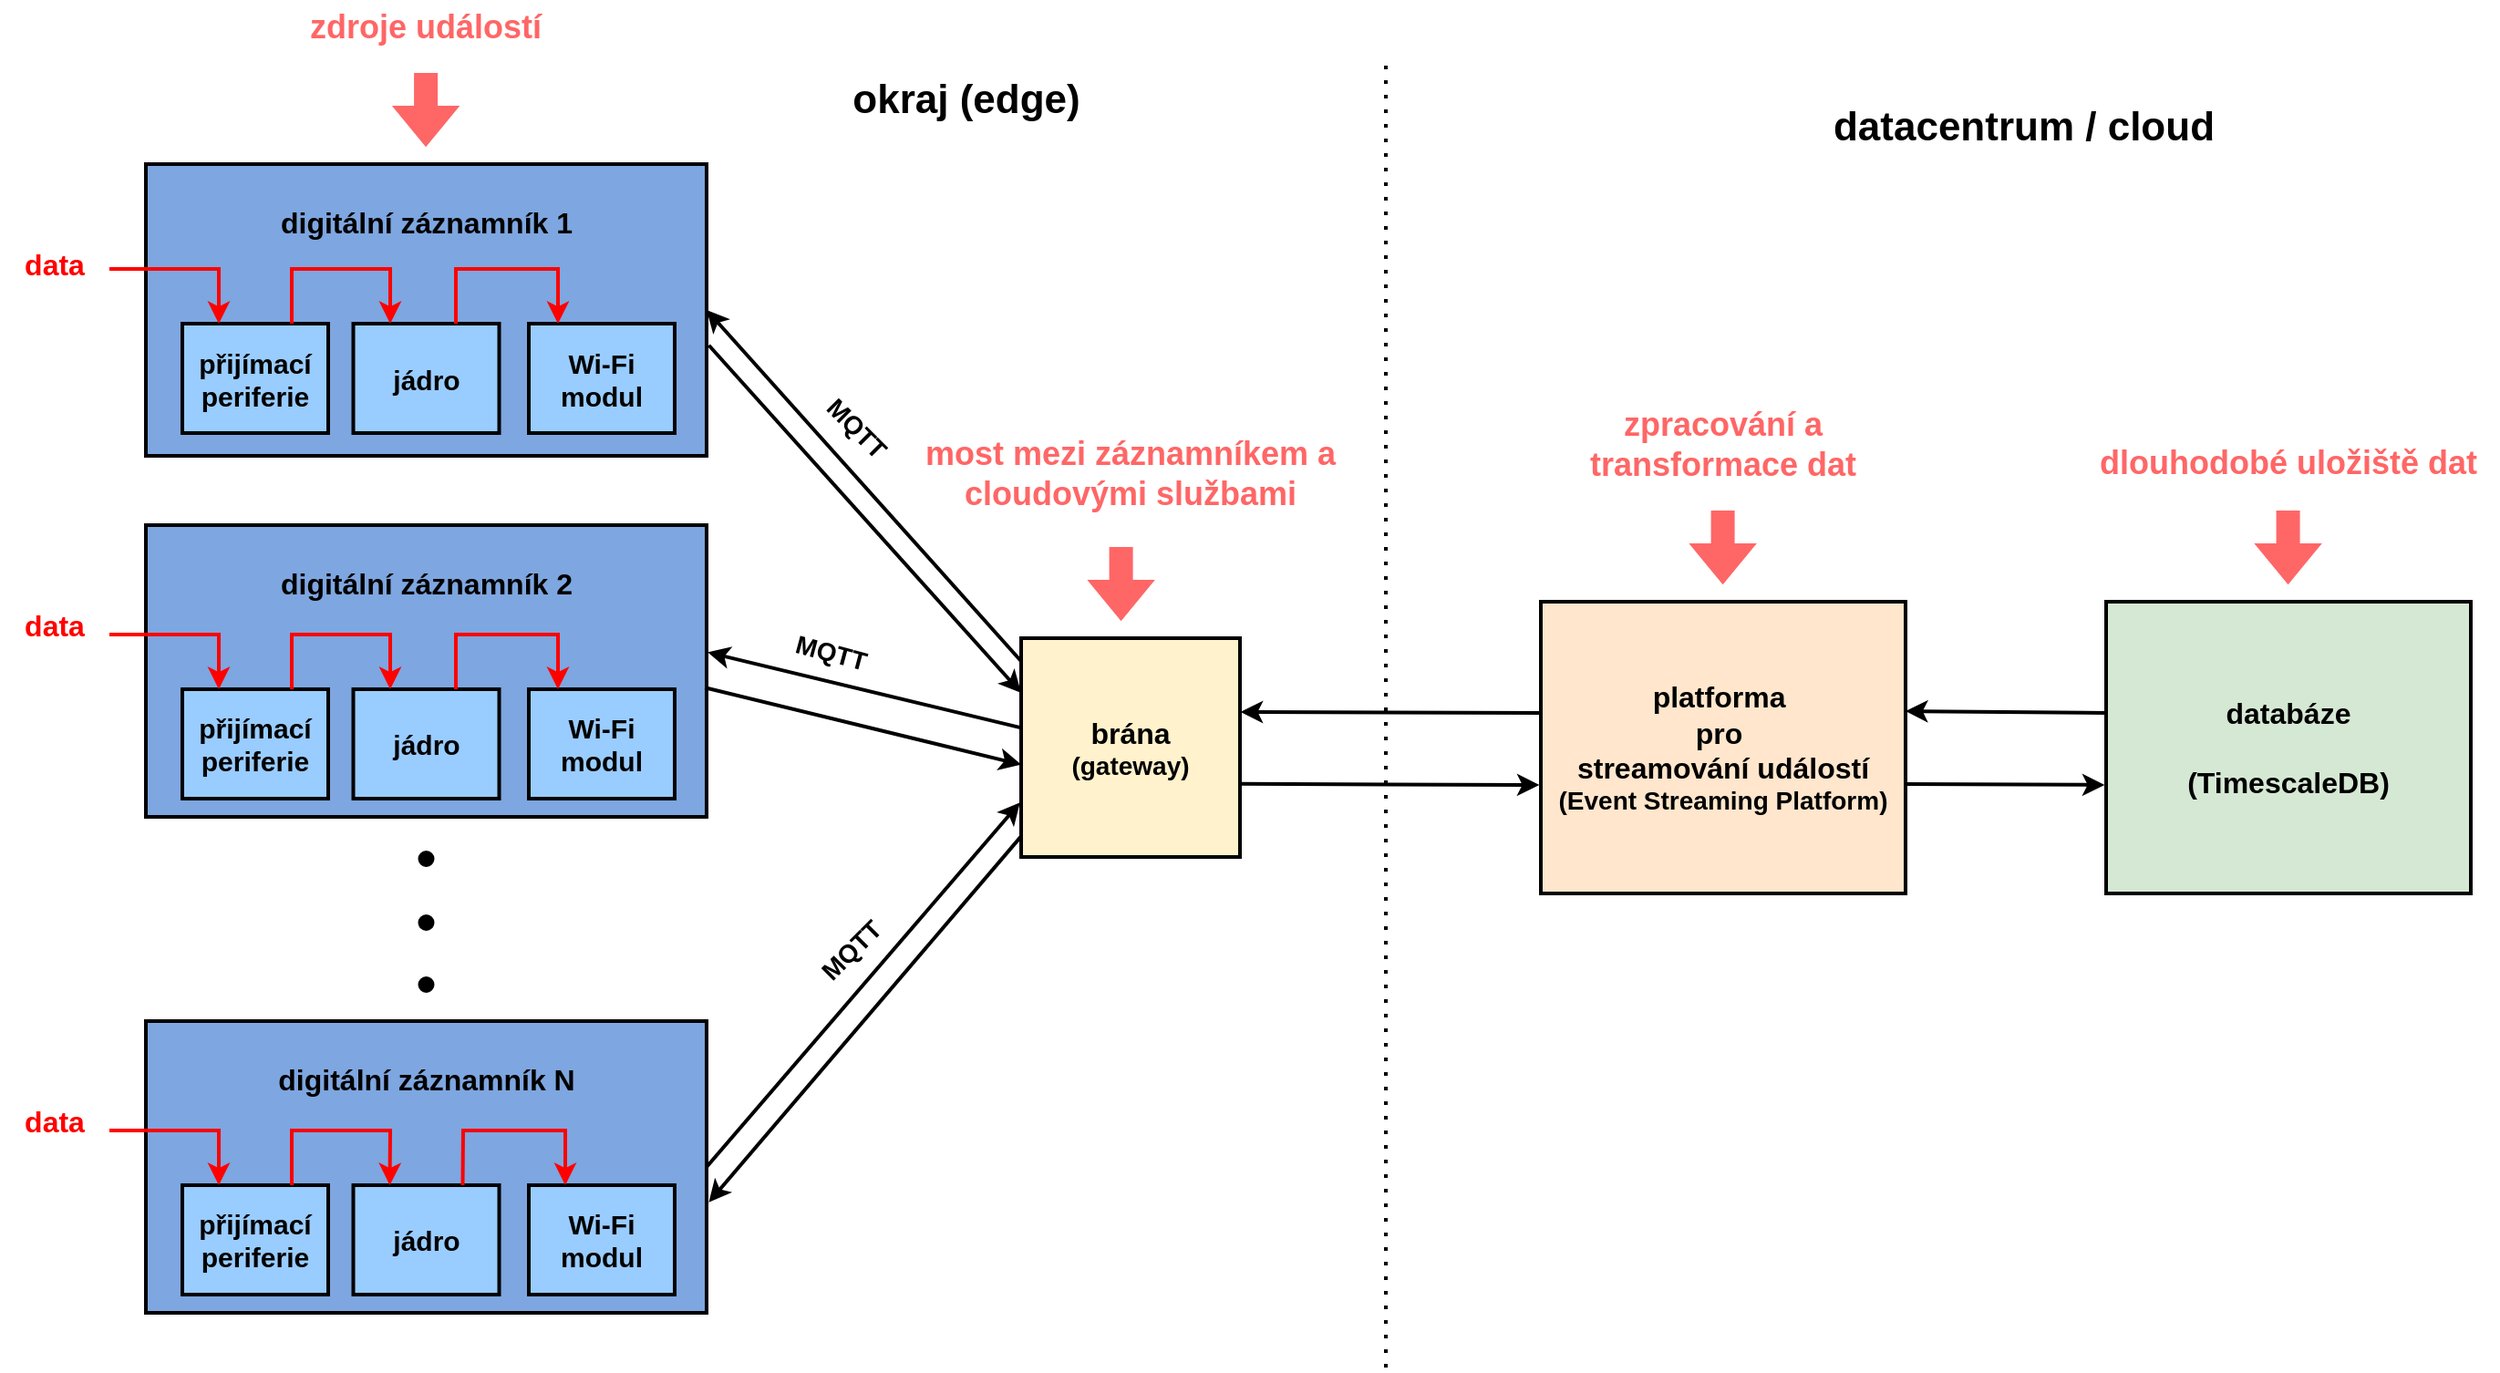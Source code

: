 <mxfile version="26.0.16">
  <diagram name="Page-1" id="YpUqDJUADNSs8tz-bgrU">
    <mxGraphModel dx="2856" dy="1811" grid="0" gridSize="10" guides="1" tooltips="1" connect="1" arrows="1" fold="1" page="1" pageScale="1" pageWidth="1169" pageHeight="827" math="0" shadow="0">
      <root>
        <mxCell id="0" />
        <mxCell id="1" parent="0" />
        <mxCell id="XkHasaW6HYOZsEv8R7DG-2" value="&lt;font style=&quot;font-size: 16px;&quot;&gt;&lt;b&gt;digitální záznamník 1&lt;/b&gt;&lt;/font&gt;&lt;div&gt;&lt;font style=&quot;font-size: 16px;&quot;&gt;&lt;b&gt;&lt;br&gt;&lt;/b&gt;&lt;/font&gt;&lt;/div&gt;&lt;div&gt;&lt;font style=&quot;font-size: 16px;&quot;&gt;&lt;b&gt;&lt;br&gt;&lt;/b&gt;&lt;/font&gt;&lt;/div&gt;&lt;div&gt;&lt;font style=&quot;font-size: 16px;&quot;&gt;&lt;b&gt;&lt;br&gt;&lt;/b&gt;&lt;/font&gt;&lt;/div&gt;&lt;div&gt;&lt;font style=&quot;font-size: 16px;&quot;&gt;&lt;b&gt;&lt;br&gt;&lt;/b&gt;&lt;/font&gt;&lt;/div&gt;&lt;div&gt;&lt;font style=&quot;font-size: 16px;&quot;&gt;&lt;b&gt;&lt;br&gt;&lt;/b&gt;&lt;/font&gt;&lt;/div&gt;" style="text;html=1;align=center;verticalAlign=middle;whiteSpace=wrap;rounded=0;fillColor=#7EA6E0;strokeColor=default;strokeWidth=2;" parent="1" vertex="1">
          <mxGeometry y="40" width="307.5" height="160" as="geometry" />
        </mxCell>
        <mxCell id="XkHasaW6HYOZsEv8R7DG-5" value="&lt;font style=&quot;font-size: 16px;&quot;&gt;&lt;b&gt;digitální záznamník 2&lt;/b&gt;&lt;/font&gt;&lt;div&gt;&lt;font style=&quot;font-size: 16px;&quot;&gt;&lt;b&gt;&lt;br&gt;&lt;/b&gt;&lt;/font&gt;&lt;/div&gt;&lt;div&gt;&lt;font style=&quot;font-size: 16px;&quot;&gt;&lt;b&gt;&lt;br&gt;&lt;/b&gt;&lt;/font&gt;&lt;/div&gt;&lt;div&gt;&lt;font style=&quot;font-size: 16px;&quot;&gt;&lt;b&gt;&lt;br&gt;&lt;/b&gt;&lt;/font&gt;&lt;/div&gt;&lt;div&gt;&lt;font style=&quot;font-size: 16px;&quot;&gt;&lt;b&gt;&lt;br&gt;&lt;/b&gt;&lt;/font&gt;&lt;/div&gt;&lt;div&gt;&lt;font style=&quot;font-size: 16px;&quot;&gt;&lt;b&gt;&lt;br&gt;&lt;/b&gt;&lt;/font&gt;&lt;/div&gt;" style="text;html=1;align=center;verticalAlign=middle;whiteSpace=wrap;rounded=0;fillColor=#7EA6E0;strokeColor=default;strokeWidth=2;" parent="1" vertex="1">
          <mxGeometry y="238" width="307.5" height="160" as="geometry" />
        </mxCell>
        <mxCell id="XkHasaW6HYOZsEv8R7DG-7" value="&lt;font style=&quot;font-size: 16px;&quot;&gt;&lt;b&gt;digitální záznamník N&lt;/b&gt;&lt;/font&gt;&lt;div&gt;&lt;font style=&quot;font-size: 16px;&quot;&gt;&lt;b&gt;&lt;br&gt;&lt;/b&gt;&lt;/font&gt;&lt;/div&gt;&lt;div&gt;&lt;font style=&quot;font-size: 16px;&quot;&gt;&lt;b&gt;&lt;br&gt;&lt;/b&gt;&lt;/font&gt;&lt;/div&gt;&lt;div&gt;&lt;font style=&quot;font-size: 16px;&quot;&gt;&lt;b&gt;&lt;br&gt;&lt;/b&gt;&lt;/font&gt;&lt;/div&gt;&lt;div&gt;&lt;font style=&quot;font-size: 16px;&quot;&gt;&lt;b&gt;&lt;br&gt;&lt;/b&gt;&lt;/font&gt;&lt;/div&gt;&lt;div&gt;&lt;font style=&quot;font-size: 16px;&quot;&gt;&lt;b&gt;&lt;br&gt;&lt;/b&gt;&lt;/font&gt;&lt;/div&gt;" style="text;html=1;align=center;verticalAlign=middle;whiteSpace=wrap;rounded=0;fillColor=#7EA6E0;strokeColor=default;strokeWidth=2;" parent="1" vertex="1">
          <mxGeometry y="510" width="307.5" height="160" as="geometry" />
        </mxCell>
        <mxCell id="XkHasaW6HYOZsEv8R7DG-8" value="" style="rounded=0;whiteSpace=wrap;html=1;strokeWidth=2;fillColor=#fff2cc;strokeColor=#33001A;" parent="1" vertex="1">
          <mxGeometry x="480" y="300" width="120" height="120" as="geometry" />
        </mxCell>
        <mxCell id="XkHasaW6HYOZsEv8R7DG-9" value="&lt;font style=&quot;font-size: 16px;&quot;&gt;&lt;b&gt;brána&lt;/b&gt;&lt;/font&gt;&lt;div&gt;&lt;div&gt;&lt;font style=&quot;font-size: 14px;&quot;&gt;&lt;b style=&quot;&quot;&gt;(gateway)&lt;/b&gt;&lt;/font&gt;&lt;/div&gt;&lt;/div&gt;" style="text;html=1;align=center;verticalAlign=middle;whiteSpace=wrap;rounded=0;fillColor=#fff2cc;strokeColor=#000000;strokeWidth=2;" parent="1" vertex="1">
          <mxGeometry x="480" y="300" width="120" height="120" as="geometry" />
        </mxCell>
        <mxCell id="XkHasaW6HYOZsEv8R7DG-10" value="" style="endArrow=classic;html=1;rounded=0;exitX=1;exitY=0.5;exitDx=0;exitDy=0;entryX=-0.005;entryY=0.751;entryDx=0;entryDy=0;entryPerimeter=0;strokeWidth=2;" parent="1" source="XkHasaW6HYOZsEv8R7DG-7" target="XkHasaW6HYOZsEv8R7DG-9" edge="1">
          <mxGeometry width="50" height="50" relative="1" as="geometry">
            <mxPoint x="390" y="420" as="sourcePoint" />
            <mxPoint x="440" y="370" as="targetPoint" />
          </mxGeometry>
        </mxCell>
        <mxCell id="XkHasaW6HYOZsEv8R7DG-11" value="" style="endArrow=classic;html=1;rounded=0;exitX=0.997;exitY=0.557;exitDx=0;exitDy=0;entryX=0.001;entryY=0.578;entryDx=0;entryDy=0;entryPerimeter=0;exitPerimeter=0;strokeWidth=2;" parent="1" source="XkHasaW6HYOZsEv8R7DG-5" target="XkHasaW6HYOZsEv8R7DG-9" edge="1">
          <mxGeometry width="50" height="50" relative="1" as="geometry">
            <mxPoint x="390" y="420" as="sourcePoint" />
            <mxPoint x="440" y="370" as="targetPoint" />
          </mxGeometry>
        </mxCell>
        <mxCell id="XkHasaW6HYOZsEv8R7DG-12" value="" style="endArrow=classic;html=1;rounded=0;exitX=1.004;exitY=0.621;exitDx=0;exitDy=0;entryX=0;entryY=0.25;entryDx=0;entryDy=0;exitPerimeter=0;strokeWidth=2;" parent="1" source="XkHasaW6HYOZsEv8R7DG-2" target="XkHasaW6HYOZsEv8R7DG-9" edge="1">
          <mxGeometry width="50" height="50" relative="1" as="geometry">
            <mxPoint x="390" y="420" as="sourcePoint" />
            <mxPoint x="440" y="370" as="targetPoint" />
          </mxGeometry>
        </mxCell>
        <mxCell id="XkHasaW6HYOZsEv8R7DG-13" value="&lt;font style=&quot;font-size: 14px;&quot;&gt;&lt;b&gt;MQTT&lt;/b&gt;&lt;/font&gt;" style="text;html=1;align=center;verticalAlign=middle;whiteSpace=wrap;rounded=0;rotation=45;" parent="1" vertex="1">
          <mxGeometry x="360" y="170" width="60" height="30" as="geometry" />
        </mxCell>
        <mxCell id="XkHasaW6HYOZsEv8R7DG-14" value="" style="endArrow=classic;html=1;rounded=0;entryX=1.002;entryY=0.436;entryDx=0;entryDy=0;entryPerimeter=0;exitX=-0.003;exitY=0.409;exitDx=0;exitDy=0;exitPerimeter=0;strokeWidth=2;" parent="1" source="XkHasaW6HYOZsEv8R7DG-9" target="XkHasaW6HYOZsEv8R7DG-5" edge="1">
          <mxGeometry width="50" height="50" relative="1" as="geometry">
            <mxPoint x="340" y="370" as="sourcePoint" />
            <mxPoint x="390" y="320" as="targetPoint" />
          </mxGeometry>
        </mxCell>
        <mxCell id="XkHasaW6HYOZsEv8R7DG-15" value="" style="endArrow=classic;html=1;rounded=0;exitX=-0.002;exitY=0.103;exitDx=0;exitDy=0;exitPerimeter=0;strokeWidth=2;entryX=1;entryY=0.5;entryDx=0;entryDy=0;" parent="1" source="XkHasaW6HYOZsEv8R7DG-9" edge="1" target="XkHasaW6HYOZsEv8R7DG-2">
          <mxGeometry width="50" height="50" relative="1" as="geometry">
            <mxPoint x="390" y="300" as="sourcePoint" />
            <mxPoint x="310" y="160" as="targetPoint" />
          </mxGeometry>
        </mxCell>
        <mxCell id="XkHasaW6HYOZsEv8R7DG-16" value="" style="endArrow=classic;html=1;rounded=0;exitX=-0.002;exitY=0.908;exitDx=0;exitDy=0;exitPerimeter=0;strokeWidth=2;entryX=1.004;entryY=0.621;entryDx=0;entryDy=0;entryPerimeter=0;" parent="1" source="XkHasaW6HYOZsEv8R7DG-9" target="XkHasaW6HYOZsEv8R7DG-7" edge="1">
          <mxGeometry width="50" height="50" relative="1" as="geometry">
            <mxPoint x="370" y="490" as="sourcePoint" />
            <mxPoint x="310" y="580" as="targetPoint" />
          </mxGeometry>
        </mxCell>
        <mxCell id="XkHasaW6HYOZsEv8R7DG-17" value="&lt;font style=&quot;font-size: 14px;&quot;&gt;&lt;b&gt;MQTT&lt;/b&gt;&lt;/font&gt;" style="text;html=1;align=center;verticalAlign=middle;whiteSpace=wrap;rounded=0;rotation=15;" parent="1" vertex="1">
          <mxGeometry x="346" y="293" width="60" height="30" as="geometry" />
        </mxCell>
        <mxCell id="XkHasaW6HYOZsEv8R7DG-18" value="&lt;font style=&quot;font-size: 14px;&quot;&gt;&lt;b&gt;MQTT&lt;/b&gt;&lt;/font&gt;" style="text;html=1;align=center;verticalAlign=middle;whiteSpace=wrap;rounded=0;rotation=-45;" parent="1" vertex="1">
          <mxGeometry x="357" y="456" width="60" height="30" as="geometry" />
        </mxCell>
        <mxCell id="XkHasaW6HYOZsEv8R7DG-19" value="" style="endArrow=classic;html=1;rounded=0;entryX=1.003;entryY=0.337;entryDx=0;entryDy=0;entryPerimeter=0;exitX=0.002;exitY=0.381;exitDx=0;exitDy=0;exitPerimeter=0;strokeWidth=2;" parent="1" source="XkHasaW6HYOZsEv8R7DG-28" target="XkHasaW6HYOZsEv8R7DG-8" edge="1">
          <mxGeometry width="50" height="50" relative="1" as="geometry">
            <mxPoint x="790" y="341" as="sourcePoint" />
            <mxPoint x="659" y="340" as="targetPoint" />
          </mxGeometry>
        </mxCell>
        <mxCell id="XkHasaW6HYOZsEv8R7DG-20" value="" style="endArrow=classic;html=1;rounded=0;exitX=1.001;exitY=0.666;exitDx=0;exitDy=0;entryX=-0.004;entryY=0.628;entryDx=0;entryDy=0;entryPerimeter=0;exitPerimeter=0;strokeWidth=2;" parent="1" source="XkHasaW6HYOZsEv8R7DG-8" target="XkHasaW6HYOZsEv8R7DG-28" edge="1">
          <mxGeometry width="50" height="50" relative="1" as="geometry">
            <mxPoint x="661" y="379" as="sourcePoint" />
            <mxPoint x="790" y="380" as="targetPoint" />
          </mxGeometry>
        </mxCell>
        <mxCell id="XkHasaW6HYOZsEv8R7DG-27" value="" style="rounded=0;whiteSpace=wrap;html=1;strokeWidth=2;fillColor=#ffe6cc;strokeColor=#000000;" parent="1" vertex="1">
          <mxGeometry x="765" y="280" width="200" height="160" as="geometry" />
        </mxCell>
        <mxCell id="XkHasaW6HYOZsEv8R7DG-28" value="&lt;div&gt;&lt;font style=&quot;font-size: 16px;&quot;&gt;&lt;b&gt;platforma&amp;nbsp;&lt;/b&gt;&lt;/font&gt;&lt;/div&gt;&lt;div&gt;&lt;font style=&quot;font-size: 16px;&quot;&gt;&lt;b&gt;pro&amp;nbsp;&lt;/b&gt;&lt;/font&gt;&lt;/div&gt;&lt;div&gt;&lt;font style=&quot;font-size: 16px;&quot;&gt;&lt;b&gt;streamování událostí&lt;/b&gt;&lt;/font&gt;&lt;/div&gt;&lt;font style=&quot;font-size: 14px;&quot;&gt;&lt;b style=&quot;&quot;&gt;(Event Streaming Platform)&lt;/b&gt;&lt;/font&gt;" style="text;html=1;align=center;verticalAlign=middle;whiteSpace=wrap;rounded=0;fillColor=#ffe6cc;strokeColor=#000000;strokeWidth=2;" parent="1" vertex="1">
          <mxGeometry x="765" y="280" width="200" height="160" as="geometry" />
        </mxCell>
        <mxCell id="XkHasaW6HYOZsEv8R7DG-22" value="" style="shape=flexArrow;endArrow=classic;html=1;rounded=0;strokeWidth=2;fillColor=#FF6666;strokeColor=#FF6666;" parent="1" edge="1">
          <mxGeometry width="50" height="50" relative="1" as="geometry">
            <mxPoint x="153.55" y="-10" as="sourcePoint" />
            <mxPoint x="153.55" y="30" as="targetPoint" />
          </mxGeometry>
        </mxCell>
        <mxCell id="XkHasaW6HYOZsEv8R7DG-23" value="&lt;font style=&quot;font-size: 18px; color: rgb(255, 102, 102);&quot;&gt;&lt;b&gt;zdroje událostí&lt;/b&gt;&lt;/font&gt;" style="text;html=1;align=center;verticalAlign=middle;whiteSpace=wrap;rounded=0;fillColor=none;strokeColor=none;" parent="1" vertex="1">
          <mxGeometry x="71.25" y="-50" width="165" height="30" as="geometry" />
        </mxCell>
        <mxCell id="XkHasaW6HYOZsEv8R7DG-32" value="" style="shape=flexArrow;endArrow=classic;html=1;rounded=0;strokeWidth=2;fillColor=#FF6666;strokeColor=#FF6666;" parent="1" edge="1">
          <mxGeometry width="50" height="50" relative="1" as="geometry">
            <mxPoint x="534.8" y="250" as="sourcePoint" />
            <mxPoint x="534.8" y="290" as="targetPoint" />
          </mxGeometry>
        </mxCell>
        <mxCell id="XkHasaW6HYOZsEv8R7DG-33" value="&lt;font style=&quot;font-size: 18px; color: rgb(255, 102, 102);&quot;&gt;&lt;b&gt;most mezi záznamníkem a cloudovými službami&lt;/b&gt;&lt;/font&gt;" style="text;html=1;align=center;verticalAlign=middle;whiteSpace=wrap;rounded=0;fillColor=none;strokeColor=none;" parent="1" vertex="1">
          <mxGeometry x="425" y="180" width="230" height="60" as="geometry" />
        </mxCell>
        <mxCell id="XkHasaW6HYOZsEv8R7DG-34" value="" style="shape=flexArrow;endArrow=classic;html=1;rounded=0;strokeWidth=2;fillColor=#FF6666;strokeColor=#FF6666;" parent="1" edge="1">
          <mxGeometry width="50" height="50" relative="1" as="geometry">
            <mxPoint x="864.8" y="230" as="sourcePoint" />
            <mxPoint x="864.8" y="270" as="targetPoint" />
          </mxGeometry>
        </mxCell>
        <mxCell id="XkHasaW6HYOZsEv8R7DG-35" value="&lt;font style=&quot;font-size: 18px; color: rgb(255, 102, 102);&quot;&gt;&lt;b&gt;zpracování a&lt;/b&gt;&lt;/font&gt;&lt;div&gt;&lt;font color=&quot;#ff6666&quot;&gt;&lt;span style=&quot;font-size: 18px;&quot;&gt;&lt;b&gt;transformace dat&lt;/b&gt;&lt;/span&gt;&lt;/font&gt;&lt;/div&gt;" style="text;html=1;align=center;verticalAlign=middle;whiteSpace=wrap;rounded=0;fillColor=none;strokeColor=none;" parent="1" vertex="1">
          <mxGeometry x="750" y="160" width="230" height="67.5" as="geometry" />
        </mxCell>
        <mxCell id="XkHasaW6HYOZsEv8R7DG-36" value="" style="endArrow=none;dashed=1;html=1;dashPattern=1 3;strokeWidth=2;rounded=0;" parent="1" edge="1">
          <mxGeometry width="50" height="50" relative="1" as="geometry">
            <mxPoint x="680" y="700" as="sourcePoint" />
            <mxPoint x="680" y="-20" as="targetPoint" />
          </mxGeometry>
        </mxCell>
        <mxCell id="XkHasaW6HYOZsEv8R7DG-37" value="" style="endArrow=classic;html=1;rounded=0;entryX=1.003;entryY=0.337;entryDx=0;entryDy=0;entryPerimeter=0;exitX=0.002;exitY=0.381;exitDx=0;exitDy=0;exitPerimeter=0;strokeWidth=2;" parent="1" source="XkHasaW6HYOZsEv8R7DG-40" edge="1">
          <mxGeometry width="50" height="50" relative="1" as="geometry">
            <mxPoint x="1115" y="341" as="sourcePoint" />
            <mxPoint x="965" y="340" as="targetPoint" />
          </mxGeometry>
        </mxCell>
        <mxCell id="XkHasaW6HYOZsEv8R7DG-38" value="" style="endArrow=classic;html=1;rounded=0;exitX=1.001;exitY=0.666;exitDx=0;exitDy=0;entryX=-0.004;entryY=0.628;entryDx=0;entryDy=0;entryPerimeter=0;exitPerimeter=0;strokeWidth=2;" parent="1" target="XkHasaW6HYOZsEv8R7DG-40" edge="1">
          <mxGeometry width="50" height="50" relative="1" as="geometry">
            <mxPoint x="965" y="380" as="sourcePoint" />
            <mxPoint x="1115" y="380" as="targetPoint" />
          </mxGeometry>
        </mxCell>
        <mxCell id="XkHasaW6HYOZsEv8R7DG-39" value="" style="rounded=0;whiteSpace=wrap;html=1;strokeWidth=2;fillColor=#d5e8d4;strokeColor=#000000;" parent="1" vertex="1">
          <mxGeometry x="1075" y="280" width="200" height="160" as="geometry" />
        </mxCell>
        <mxCell id="XkHasaW6HYOZsEv8R7DG-40" value="&lt;div&gt;&lt;span style=&quot;font-size: 16px;&quot;&gt;&lt;b&gt;databáze&lt;/b&gt;&lt;/span&gt;&lt;/div&gt;&lt;div&gt;&lt;span style=&quot;font-size: 16px;&quot;&gt;&lt;b&gt;&lt;br&gt;&lt;/b&gt;&lt;/span&gt;&lt;/div&gt;&lt;div&gt;&lt;span style=&quot;font-size: 16px;&quot;&gt;&lt;b&gt;(TimescaleDB)&lt;/b&gt;&lt;/span&gt;&lt;/div&gt;" style="text;html=1;align=center;verticalAlign=middle;whiteSpace=wrap;rounded=0;fillColor=#d5e8d4;strokeColor=#000000;strokeWidth=2;" parent="1" vertex="1">
          <mxGeometry x="1075" y="280" width="200" height="160" as="geometry" />
        </mxCell>
        <mxCell id="XkHasaW6HYOZsEv8R7DG-41" value="" style="shape=flexArrow;endArrow=classic;html=1;rounded=0;strokeWidth=2;fillColor=#FF6666;strokeColor=#FF6666;" parent="1" edge="1">
          <mxGeometry width="50" height="50" relative="1" as="geometry">
            <mxPoint x="1174.8" y="230" as="sourcePoint" />
            <mxPoint x="1174.8" y="270" as="targetPoint" />
          </mxGeometry>
        </mxCell>
        <mxCell id="XkHasaW6HYOZsEv8R7DG-42" value="&lt;font style=&quot;font-size: 18px; color: rgb(255, 102, 102);&quot;&gt;&lt;b&gt;dlouhodobé uložiště dat&lt;/b&gt;&lt;/font&gt;" style="text;html=1;align=center;verticalAlign=middle;whiteSpace=wrap;rounded=0;fillColor=none;strokeColor=none;" parent="1" vertex="1">
          <mxGeometry x="1060" y="180" width="230" height="47.5" as="geometry" />
        </mxCell>
        <mxCell id="XkHasaW6HYOZsEv8R7DG-44" value="&lt;font style=&quot;font-size: 22px;&quot;&gt;&lt;b&gt;okraj (edge)&lt;/b&gt;&lt;/font&gt;" style="text;html=1;align=center;verticalAlign=middle;whiteSpace=wrap;rounded=0;" parent="1" vertex="1">
          <mxGeometry x="370" y="-15" width="160" height="40" as="geometry" />
        </mxCell>
        <mxCell id="XkHasaW6HYOZsEv8R7DG-45" value="&lt;font style=&quot;font-size: 22px;&quot;&gt;&lt;b&gt;datacentrum / cloud&lt;/b&gt;&lt;/font&gt;" style="text;html=1;align=center;verticalAlign=middle;whiteSpace=wrap;rounded=0;" parent="1" vertex="1">
          <mxGeometry x="910" width="240" height="40" as="geometry" />
        </mxCell>
        <mxCell id="PzeCFKbQgYkf4DiJO7ho-1" value="&lt;font style=&quot;font-size: 15px;&quot;&gt;&lt;b&gt;přijímací&lt;/b&gt;&lt;/font&gt;&lt;div&gt;&lt;font style=&quot;font-size: 15px;&quot;&gt;&lt;b&gt;periferie&lt;/b&gt;&lt;/font&gt;&lt;/div&gt;" style="rounded=0;whiteSpace=wrap;html=1;strokeWidth=2;fillColor=#99CCFF;" parent="1" vertex="1">
          <mxGeometry x="20" y="600" width="80" height="60" as="geometry" />
        </mxCell>
        <mxCell id="PzeCFKbQgYkf4DiJO7ho-2" value="&lt;span style=&quot;font-size: 15px;&quot;&gt;&lt;b&gt;Wi-Fi&lt;/b&gt;&lt;/span&gt;&lt;div&gt;&lt;span style=&quot;font-size: 15px;&quot;&gt;&lt;b&gt;modul&lt;/b&gt;&lt;/span&gt;&lt;/div&gt;" style="rounded=0;whiteSpace=wrap;html=1;strokeWidth=2;fillColor=#99CCFF;" parent="1" vertex="1">
          <mxGeometry x="210" y="600" width="80" height="60" as="geometry" />
        </mxCell>
        <mxCell id="PzeCFKbQgYkf4DiJO7ho-3" value="&lt;span style=&quot;font-size: 15px;&quot;&gt;&lt;b&gt;Wi-Fi&lt;/b&gt;&lt;/span&gt;&lt;div&gt;&lt;span style=&quot;font-size: 15px;&quot;&gt;&lt;b&gt;modul&lt;/b&gt;&lt;/span&gt;&lt;/div&gt;" style="rounded=0;whiteSpace=wrap;html=1;strokeWidth=2;fillColor=#99CCFF;" parent="1" vertex="1">
          <mxGeometry x="210" y="328" width="80" height="60" as="geometry" />
        </mxCell>
        <mxCell id="PzeCFKbQgYkf4DiJO7ho-4" value="&lt;font style=&quot;font-size: 15px;&quot;&gt;&lt;b&gt;přijímací&lt;/b&gt;&lt;/font&gt;&lt;div&gt;&lt;font style=&quot;font-size: 15px;&quot;&gt;&lt;b&gt;periferie&lt;/b&gt;&lt;/font&gt;&lt;/div&gt;" style="rounded=0;whiteSpace=wrap;html=1;strokeWidth=2;fillColor=#99CCFF;" parent="1" vertex="1">
          <mxGeometry x="20" y="328" width="80" height="60" as="geometry" />
        </mxCell>
        <mxCell id="PzeCFKbQgYkf4DiJO7ho-5" value="&lt;font style=&quot;font-size: 15px;&quot;&gt;&lt;b&gt;přijímací&lt;/b&gt;&lt;/font&gt;&lt;div&gt;&lt;font style=&quot;font-size: 15px;&quot;&gt;&lt;b&gt;periferie&lt;/b&gt;&lt;/font&gt;&lt;/div&gt;" style="rounded=0;whiteSpace=wrap;html=1;strokeWidth=2;fillColor=#99CCFF;" parent="1" vertex="1">
          <mxGeometry x="20" y="127.5" width="80" height="60" as="geometry" />
        </mxCell>
        <mxCell id="PzeCFKbQgYkf4DiJO7ho-6" value="&lt;span style=&quot;font-size: 15px;&quot;&gt;&lt;b&gt;jádro&lt;/b&gt;&lt;/span&gt;" style="rounded=0;whiteSpace=wrap;html=1;strokeWidth=2;fillColor=#99CCFF;" parent="1" vertex="1">
          <mxGeometry x="113.75" y="127.5" width="80" height="60" as="geometry" />
        </mxCell>
        <mxCell id="PzeCFKbQgYkf4DiJO7ho-8" value="&lt;span style=&quot;font-size: 15px;&quot;&gt;&lt;b&gt;jádro&lt;/b&gt;&lt;/span&gt;" style="rounded=0;whiteSpace=wrap;html=1;strokeWidth=2;fillColor=#99CCFF;" parent="1" vertex="1">
          <mxGeometry x="113.75" y="600" width="80" height="60" as="geometry" />
        </mxCell>
        <mxCell id="PzeCFKbQgYkf4DiJO7ho-9" value="&lt;span style=&quot;font-size: 15px;&quot;&gt;&lt;b&gt;jádro&lt;/b&gt;&lt;/span&gt;" style="rounded=0;whiteSpace=wrap;html=1;strokeWidth=2;fillColor=#99CCFF;" parent="1" vertex="1">
          <mxGeometry x="113.75" y="328" width="80" height="60" as="geometry" />
        </mxCell>
        <mxCell id="PzeCFKbQgYkf4DiJO7ho-10" value="&lt;span style=&quot;font-size: 15px;&quot;&gt;&lt;b&gt;Wi-Fi&lt;/b&gt;&lt;/span&gt;&lt;div&gt;&lt;span style=&quot;font-size: 15px;&quot;&gt;&lt;b&gt;modul&lt;/b&gt;&lt;/span&gt;&lt;/div&gt;" style="rounded=0;whiteSpace=wrap;html=1;strokeWidth=2;fillColor=#99CCFF;" parent="1" vertex="1">
          <mxGeometry x="210" y="127.5" width="80" height="60" as="geometry" />
        </mxCell>
        <mxCell id="PzeCFKbQgYkf4DiJO7ho-11" value="" style="endArrow=classic;html=1;rounded=0;entryX=0.25;entryY=0;entryDx=0;entryDy=0;strokeColor=#FF0000;strokeWidth=2;" parent="1" target="PzeCFKbQgYkf4DiJO7ho-1" edge="1">
          <mxGeometry width="50" height="50" relative="1" as="geometry">
            <mxPoint x="-20" y="570" as="sourcePoint" />
            <mxPoint x="30" y="520" as="targetPoint" />
            <Array as="points">
              <mxPoint x="40" y="570" />
            </Array>
          </mxGeometry>
        </mxCell>
        <mxCell id="PzeCFKbQgYkf4DiJO7ho-13" value="" style="endArrow=classic;html=1;rounded=0;exitX=0.75;exitY=0;exitDx=0;exitDy=0;entryX=0.25;entryY=0;entryDx=0;entryDy=0;strokeColor=#FF0000;strokeWidth=2;" parent="1" source="PzeCFKbQgYkf4DiJO7ho-1" target="PzeCFKbQgYkf4DiJO7ho-8" edge="1">
          <mxGeometry width="50" height="50" relative="1" as="geometry">
            <mxPoint x="150" y="530" as="sourcePoint" />
            <mxPoint x="200" y="480" as="targetPoint" />
            <Array as="points">
              <mxPoint x="80" y="570" />
              <mxPoint x="134" y="570" />
            </Array>
          </mxGeometry>
        </mxCell>
        <mxCell id="PzeCFKbQgYkf4DiJO7ho-14" value="" style="endArrow=classic;html=1;rounded=0;entryX=0.25;entryY=0;entryDx=0;entryDy=0;exitX=0.75;exitY=0;exitDx=0;exitDy=0;strokeColor=#FF0000;strokeWidth=2;" parent="1" source="PzeCFKbQgYkf4DiJO7ho-8" target="PzeCFKbQgYkf4DiJO7ho-2" edge="1">
          <mxGeometry width="50" height="50" relative="1" as="geometry">
            <mxPoint x="170" y="600" as="sourcePoint" />
            <mxPoint x="224" y="600" as="targetPoint" />
            <Array as="points">
              <mxPoint x="174" y="570" />
              <mxPoint x="230" y="570" />
              <mxPoint x="230" y="580" />
            </Array>
          </mxGeometry>
        </mxCell>
        <mxCell id="PzeCFKbQgYkf4DiJO7ho-15" value="" style="endArrow=classic;html=1;rounded=0;entryX=0.25;entryY=0;entryDx=0;entryDy=0;exitX=0.75;exitY=0;exitDx=0;exitDy=0;strokeColor=#FF0000;strokeWidth=2;" parent="1" edge="1">
          <mxGeometry width="50" height="50" relative="1" as="geometry">
            <mxPoint x="170" y="328" as="sourcePoint" />
            <mxPoint x="226" y="328" as="targetPoint" />
            <Array as="points">
              <mxPoint x="170" y="298" />
              <mxPoint x="226" y="298" />
              <mxPoint x="226" y="308" />
            </Array>
          </mxGeometry>
        </mxCell>
        <mxCell id="PzeCFKbQgYkf4DiJO7ho-16" value="" style="endArrow=classic;html=1;rounded=0;exitX=0.75;exitY=0;exitDx=0;exitDy=0;entryX=0.25;entryY=0;entryDx=0;entryDy=0;strokeColor=#FF0000;strokeWidth=2;" parent="1" edge="1">
          <mxGeometry width="50" height="50" relative="1" as="geometry">
            <mxPoint x="80" y="328" as="sourcePoint" />
            <mxPoint x="134" y="328" as="targetPoint" />
            <Array as="points">
              <mxPoint x="80" y="298" />
              <mxPoint x="134" y="298" />
            </Array>
          </mxGeometry>
        </mxCell>
        <mxCell id="PzeCFKbQgYkf4DiJO7ho-17" value="" style="endArrow=classic;html=1;rounded=0;entryX=0.25;entryY=0;entryDx=0;entryDy=0;strokeColor=#FF0000;strokeWidth=2;" parent="1" edge="1">
          <mxGeometry width="50" height="50" relative="1" as="geometry">
            <mxPoint x="-20" y="298" as="sourcePoint" />
            <mxPoint x="40" y="328" as="targetPoint" />
            <Array as="points">
              <mxPoint x="40" y="298" />
            </Array>
          </mxGeometry>
        </mxCell>
        <mxCell id="PzeCFKbQgYkf4DiJO7ho-18" value="" style="endArrow=classic;html=1;rounded=0;entryX=0.25;entryY=0;entryDx=0;entryDy=0;exitX=0.75;exitY=0;exitDx=0;exitDy=0;strokeColor=#FF0000;strokeWidth=2;" parent="1" edge="1">
          <mxGeometry width="50" height="50" relative="1" as="geometry">
            <mxPoint x="170" y="127.5" as="sourcePoint" />
            <mxPoint x="226" y="127.5" as="targetPoint" />
            <Array as="points">
              <mxPoint x="170" y="97.5" />
              <mxPoint x="226" y="97.5" />
              <mxPoint x="226" y="107.5" />
            </Array>
          </mxGeometry>
        </mxCell>
        <mxCell id="PzeCFKbQgYkf4DiJO7ho-19" value="" style="endArrow=classic;html=1;rounded=0;exitX=0.75;exitY=0;exitDx=0;exitDy=0;entryX=0.25;entryY=0;entryDx=0;entryDy=0;strokeColor=#FF0000;strokeWidth=2;" parent="1" edge="1">
          <mxGeometry width="50" height="50" relative="1" as="geometry">
            <mxPoint x="80" y="127.5" as="sourcePoint" />
            <mxPoint x="134" y="127.5" as="targetPoint" />
            <Array as="points">
              <mxPoint x="80" y="97.5" />
              <mxPoint x="134" y="97.5" />
            </Array>
          </mxGeometry>
        </mxCell>
        <mxCell id="PzeCFKbQgYkf4DiJO7ho-20" value="" style="endArrow=classic;html=1;rounded=0;entryX=0.25;entryY=0;entryDx=0;entryDy=0;strokeColor=#FF0000;strokeWidth=2;" parent="1" edge="1">
          <mxGeometry width="50" height="50" relative="1" as="geometry">
            <mxPoint x="-20" y="97.5" as="sourcePoint" />
            <mxPoint x="40" y="127.5" as="targetPoint" />
            <Array as="points">
              <mxPoint x="40" y="97.5" />
            </Array>
          </mxGeometry>
        </mxCell>
        <mxCell id="PzeCFKbQgYkf4DiJO7ho-21" value="&lt;font style=&quot;font-size: 16px; color: rgb(255, 0, 0);&quot;&gt;&lt;b&gt;data&lt;/b&gt;&lt;/font&gt;" style="text;html=1;align=center;verticalAlign=middle;whiteSpace=wrap;rounded=0;" parent="1" vertex="1">
          <mxGeometry x="-80" y="80" width="60" height="30" as="geometry" />
        </mxCell>
        <mxCell id="PzeCFKbQgYkf4DiJO7ho-22" value="&lt;font style=&quot;font-size: 16px; color: rgb(255, 0, 0);&quot;&gt;&lt;b&gt;data&lt;/b&gt;&lt;/font&gt;" style="text;html=1;align=center;verticalAlign=middle;whiteSpace=wrap;rounded=0;" parent="1" vertex="1">
          <mxGeometry x="-80" y="278" width="60" height="30" as="geometry" />
        </mxCell>
        <mxCell id="PzeCFKbQgYkf4DiJO7ho-23" value="&lt;font style=&quot;font-size: 16px; color: rgb(255, 0, 0);&quot;&gt;&lt;b&gt;data&lt;/b&gt;&lt;/font&gt;" style="text;html=1;align=center;verticalAlign=middle;whiteSpace=wrap;rounded=0;" parent="1" vertex="1">
          <mxGeometry x="-80" y="550" width="60" height="30" as="geometry" />
        </mxCell>
        <mxCell id="pJd6l3oP0TgscTY2UZdE-1" value="" style="ellipse;whiteSpace=wrap;html=1;aspect=fixed;fillColor=#000000;" vertex="1" parent="1">
          <mxGeometry x="149.75" y="417" width="8" height="8" as="geometry" />
        </mxCell>
        <mxCell id="pJd6l3oP0TgscTY2UZdE-2" value="" style="ellipse;whiteSpace=wrap;html=1;aspect=fixed;fillColor=#000000;" vertex="1" parent="1">
          <mxGeometry x="149.75" y="452" width="8" height="8" as="geometry" />
        </mxCell>
        <mxCell id="pJd6l3oP0TgscTY2UZdE-3" value="" style="ellipse;whiteSpace=wrap;html=1;aspect=fixed;fillColor=#000000;" vertex="1" parent="1">
          <mxGeometry x="149.75" y="486" width="8" height="8" as="geometry" />
        </mxCell>
      </root>
    </mxGraphModel>
  </diagram>
</mxfile>
